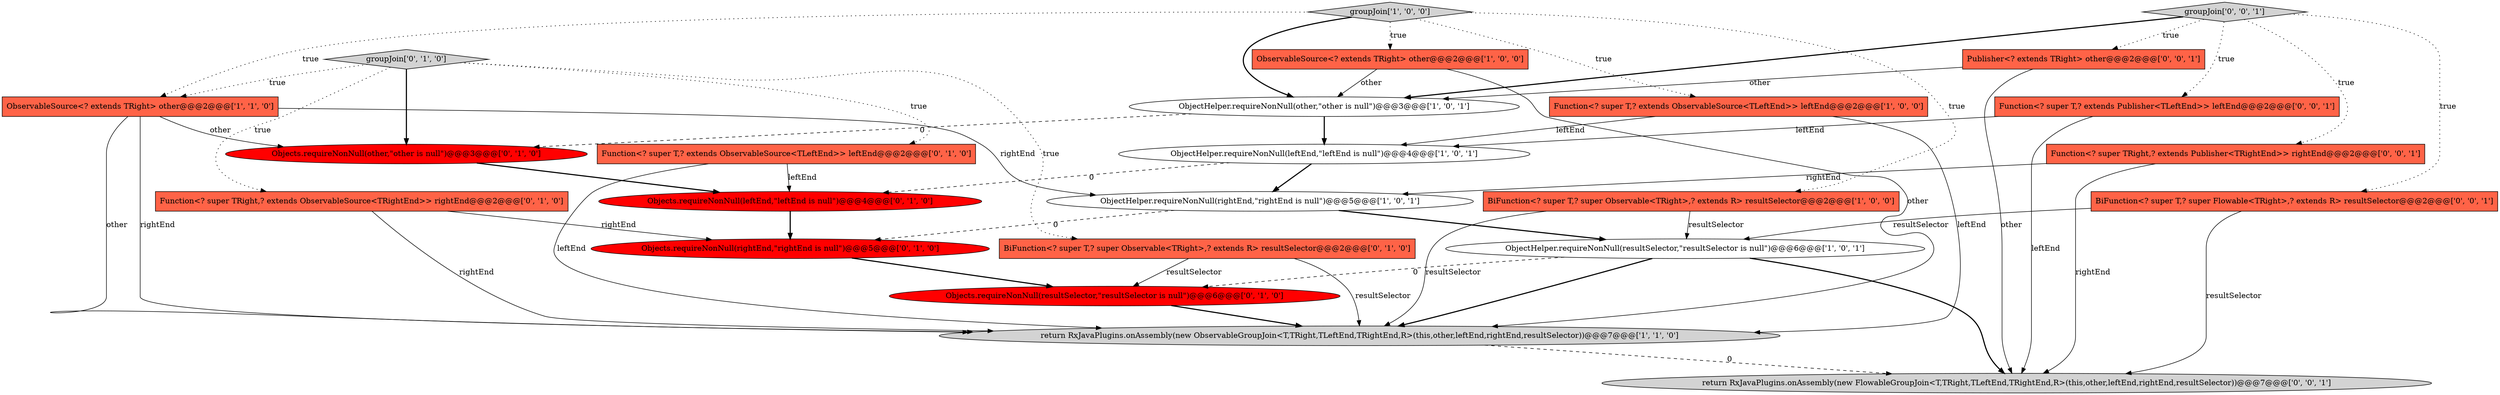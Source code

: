 digraph {
15 [style = filled, label = "Objects.requireNonNull(leftEnd,\"leftEnd is null\")@@@4@@@['0', '1', '0']", fillcolor = red, shape = ellipse image = "AAA1AAABBB2BBB"];
22 [style = filled, label = "Publisher<? extends TRight> other@@@2@@@['0', '0', '1']", fillcolor = tomato, shape = box image = "AAA0AAABBB3BBB"];
21 [style = filled, label = "groupJoin['0', '0', '1']", fillcolor = lightgray, shape = diamond image = "AAA0AAABBB3BBB"];
6 [style = filled, label = "return RxJavaPlugins.onAssembly(new ObservableGroupJoin<T,TRight,TLeftEnd,TRightEnd,R>(this,other,leftEnd,rightEnd,resultSelector))@@@7@@@['1', '1', '0']", fillcolor = lightgray, shape = ellipse image = "AAA0AAABBB1BBB"];
20 [style = filled, label = "Function<? super TRight,? extends Publisher<TRightEnd>> rightEnd@@@2@@@['0', '0', '1']", fillcolor = tomato, shape = box image = "AAA0AAABBB3BBB"];
9 [style = filled, label = "ObjectHelper.requireNonNull(rightEnd,\"rightEnd is null\")@@@5@@@['1', '0', '1']", fillcolor = white, shape = ellipse image = "AAA0AAABBB1BBB"];
16 [style = filled, label = "groupJoin['0', '1', '0']", fillcolor = lightgray, shape = diamond image = "AAA0AAABBB2BBB"];
3 [style = filled, label = "ObservableSource<? extends TRight> other@@@2@@@['1', '0', '0']", fillcolor = tomato, shape = box image = "AAA0AAABBB1BBB"];
13 [style = filled, label = "Objects.requireNonNull(resultSelector,\"resultSelector is null\")@@@6@@@['0', '1', '0']", fillcolor = red, shape = ellipse image = "AAA1AAABBB2BBB"];
7 [style = filled, label = "ObjectHelper.requireNonNull(other,\"other is null\")@@@3@@@['1', '0', '1']", fillcolor = white, shape = ellipse image = "AAA0AAABBB1BBB"];
8 [style = filled, label = "groupJoin['1', '0', '0']", fillcolor = lightgray, shape = diamond image = "AAA0AAABBB1BBB"];
19 [style = filled, label = "return RxJavaPlugins.onAssembly(new FlowableGroupJoin<T,TRight,TLeftEnd,TRightEnd,R>(this,other,leftEnd,rightEnd,resultSelector))@@@7@@@['0', '0', '1']", fillcolor = lightgray, shape = ellipse image = "AAA0AAABBB3BBB"];
14 [style = filled, label = "Objects.requireNonNull(other,\"other is null\")@@@3@@@['0', '1', '0']", fillcolor = red, shape = ellipse image = "AAA1AAABBB2BBB"];
0 [style = filled, label = "Function<? super T,? extends ObservableSource<TLeftEnd>> leftEnd@@@2@@@['1', '0', '0']", fillcolor = tomato, shape = box image = "AAA0AAABBB1BBB"];
5 [style = filled, label = "ObjectHelper.requireNonNull(resultSelector,\"resultSelector is null\")@@@6@@@['1', '0', '1']", fillcolor = white, shape = ellipse image = "AAA0AAABBB1BBB"];
10 [style = filled, label = "Function<? super TRight,? extends ObservableSource<TRightEnd>> rightEnd@@@2@@@['0', '1', '0']", fillcolor = tomato, shape = box image = "AAA0AAABBB2BBB"];
11 [style = filled, label = "BiFunction<? super T,? super Observable<TRight>,? extends R> resultSelector@@@2@@@['0', '1', '0']", fillcolor = tomato, shape = box image = "AAA0AAABBB2BBB"];
1 [style = filled, label = "BiFunction<? super T,? super Observable<TRight>,? extends R> resultSelector@@@2@@@['1', '0', '0']", fillcolor = tomato, shape = box image = "AAA0AAABBB1BBB"];
4 [style = filled, label = "ObservableSource<? extends TRight> other@@@2@@@['1', '1', '0']", fillcolor = tomato, shape = box image = "AAA0AAABBB1BBB"];
12 [style = filled, label = "Function<? super T,? extends ObservableSource<TLeftEnd>> leftEnd@@@2@@@['0', '1', '0']", fillcolor = tomato, shape = box image = "AAA0AAABBB2BBB"];
2 [style = filled, label = "ObjectHelper.requireNonNull(leftEnd,\"leftEnd is null\")@@@4@@@['1', '0', '1']", fillcolor = white, shape = ellipse image = "AAA0AAABBB1BBB"];
18 [style = filled, label = "BiFunction<? super T,? super Flowable<TRight>,? extends R> resultSelector@@@2@@@['0', '0', '1']", fillcolor = tomato, shape = box image = "AAA0AAABBB3BBB"];
23 [style = filled, label = "Function<? super T,? extends Publisher<TLeftEnd>> leftEnd@@@2@@@['0', '0', '1']", fillcolor = tomato, shape = box image = "AAA0AAABBB3BBB"];
17 [style = filled, label = "Objects.requireNonNull(rightEnd,\"rightEnd is null\")@@@5@@@['0', '1', '0']", fillcolor = red, shape = ellipse image = "AAA1AAABBB2BBB"];
11->6 [style = solid, label="resultSelector"];
23->2 [style = solid, label="leftEnd"];
5->13 [style = dashed, label="0"];
20->19 [style = solid, label="rightEnd"];
22->19 [style = solid, label="other"];
4->6 [style = solid, label="rightEnd"];
22->7 [style = solid, label="other"];
16->12 [style = dotted, label="true"];
3->6 [style = solid, label="other"];
21->20 [style = dotted, label="true"];
12->15 [style = solid, label="leftEnd"];
23->19 [style = solid, label="leftEnd"];
21->18 [style = dotted, label="true"];
7->14 [style = dashed, label="0"];
18->5 [style = solid, label="resultSelector"];
4->14 [style = solid, label="other"];
18->19 [style = solid, label="resultSelector"];
21->22 [style = dotted, label="true"];
11->13 [style = solid, label="resultSelector"];
1->6 [style = solid, label="resultSelector"];
10->17 [style = solid, label="rightEnd"];
2->9 [style = bold, label=""];
16->4 [style = dotted, label="true"];
0->6 [style = solid, label="leftEnd"];
1->5 [style = solid, label="resultSelector"];
16->10 [style = dotted, label="true"];
8->4 [style = dotted, label="true"];
8->3 [style = dotted, label="true"];
8->7 [style = bold, label=""];
2->15 [style = dashed, label="0"];
5->19 [style = bold, label=""];
8->1 [style = dotted, label="true"];
15->17 [style = bold, label=""];
4->6 [style = solid, label="other"];
3->7 [style = solid, label="other"];
5->6 [style = bold, label=""];
4->9 [style = solid, label="rightEnd"];
7->2 [style = bold, label=""];
21->23 [style = dotted, label="true"];
9->17 [style = dashed, label="0"];
6->19 [style = dashed, label="0"];
9->5 [style = bold, label=""];
21->7 [style = bold, label=""];
16->14 [style = bold, label=""];
14->15 [style = bold, label=""];
17->13 [style = bold, label=""];
8->0 [style = dotted, label="true"];
13->6 [style = bold, label=""];
16->11 [style = dotted, label="true"];
12->6 [style = solid, label="leftEnd"];
10->6 [style = solid, label="rightEnd"];
20->9 [style = solid, label="rightEnd"];
0->2 [style = solid, label="leftEnd"];
}
